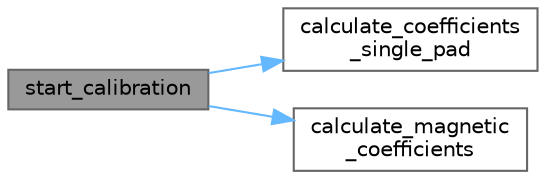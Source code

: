 digraph "start_calibration"
{
 // LATEX_PDF_SIZE
  bgcolor="transparent";
  edge [fontname=Helvetica,fontsize=10,labelfontname=Helvetica,labelfontsize=10];
  node [fontname=Helvetica,fontsize=10,shape=box,height=0.2,width=0.4];
  rankdir="LR";
  Node1 [id="Node000001",label="start_calibration",height=0.2,width=0.4,color="gray40", fillcolor="grey60", style="filled", fontcolor="black",tooltip="Starts the calibration process."];
  Node1 -> Node2 [id="edge1_Node000001_Node000002",color="steelblue1",style="solid",tooltip=" "];
  Node2 [id="Node000002",label="calculate_coefficients\l_single_pad",height=0.2,width=0.4,color="grey40", fillcolor="white", style="filled",URL="$calculation_8c.html#a9e58222624315d1b9029cc0bd7757b70",tooltip=" "];
  Node1 -> Node3 [id="edge2_Node000001_Node000003",color="steelblue1",style="solid",tooltip=" "];
  Node3 [id="Node000003",label="calculate_magnetic\l_coefficients",height=0.2,width=0.4,color="grey40", fillcolor="white", style="filled",URL="$calculation_8c.html#a131fe6481430eaff914b335bbf3d565d",tooltip="Calculates the magnetic coefficients."];
}

